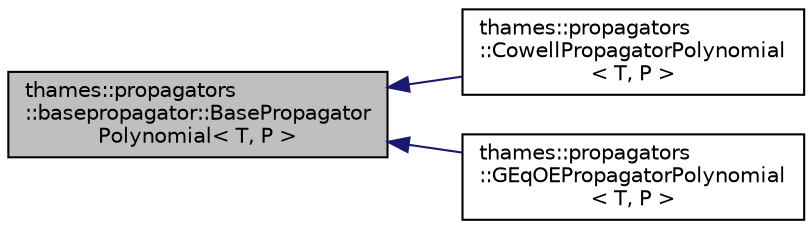 digraph "thames::propagators::basepropagator::BasePropagatorPolynomial&lt; T, P &gt;"
{
 // LATEX_PDF_SIZE
  edge [fontname="Helvetica",fontsize="10",labelfontname="Helvetica",labelfontsize="10"];
  node [fontname="Helvetica",fontsize="10",shape=record];
  rankdir="LR";
  Node1 [label="thames::propagators\l::basepropagator::BasePropagator\lPolynomial\< T, P \>",height=0.2,width=0.4,color="black", fillcolor="grey75", style="filled", fontcolor="black",tooltip="Base propagator abstract object for polynomial propagations."];
  Node1 -> Node2 [dir="back",color="midnightblue",fontsize="10",style="solid",fontname="Helvetica"];
  Node2 [label="thames::propagators\l::CowellPropagatorPolynomial\l\< T, P \>",height=0.2,width=0.4,color="black", fillcolor="white", style="filled",URL="$classthames_1_1propagators_1_1CowellPropagatorPolynomial.html",tooltip="Propagator object for Cowell's method with polynomials."];
  Node1 -> Node3 [dir="back",color="midnightblue",fontsize="10",style="solid",fontname="Helvetica"];
  Node3 [label="thames::propagators\l::GEqOEPropagatorPolynomial\l\< T, P \>",height=0.2,width=0.4,color="black", fillcolor="white", style="filled",URL="$classthames_1_1propagators_1_1GEqOEPropagatorPolynomial.html",tooltip="Propagator object for GEqOE with polynomials."];
}
